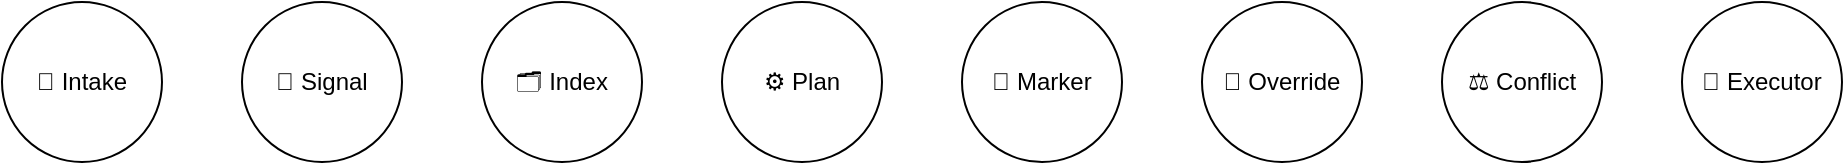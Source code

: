<mxfile>
  <diagram name="Icons" id="icons-diagram">
    <mxGraphModel dx="1000" dy="1000" grid="1" gridSize="10" guides="1" tooltips="1" connect="1" arrows="1" fold="1" page="1" pageScale="1" pageWidth="827" pageHeight="1169" math="0" shadow="0">
      <root>
        <mxCell id="0"/>
        <mxCell id="1" parent="0"/>
        
        <!-- ETE Request Intake Icon -->
        <mxCell id="2" value="📄 Intake" style="shape=ellipse;whiteSpace=wrap;html=1;" vertex="1" parent="1">
          <mxGeometry x="40" y="40" width="80" height="80" as="geometry"/>
        </mxCell>

        <!-- Signal Collectors Icon -->
        <mxCell id="3" value="📡 Signal" style="shape=ellipse;whiteSpace=wrap;html=1;" vertex="1" parent="1">
          <mxGeometry x="160" y="40" width="80" height="80" as="geometry"/>
        </mxCell>

        <!-- Slot Indexer Icon -->
        <mxCell id="4" value="🗂 Index" style="shape=ellipse;whiteSpace=wrap;html=1;" vertex="1" parent="1">
          <mxGeometry x="280" y="40" width="80" height="80" as="geometry"/>
        </mxCell>

        <!-- Executing Plan Icon -->
        <mxCell id="5" value="⚙ Plan" style="shape=ellipse;whiteSpace=wrap;html=1;" vertex="1" parent="1">
          <mxGeometry x="400" y="40" width="80" height="80" as="geometry"/>
        </mxCell>

        <!-- Marker Synthesizer Icon -->
        <mxCell id="6" value="🔬 Marker" style="shape=ellipse;whiteSpace=wrap;html=1;" vertex="1" parent="1">
          <mxGeometry x="520" y="40" width="80" height="80" as="geometry"/>
        </mxCell>

        <!-- Override Module Icon -->
        <mxCell id="7" value="🔧 Override" style="shape=ellipse;whiteSpace=wrap;html=1;" vertex="1" parent="1">
          <mxGeometry x="640" y="40" width="80" height="80" as="geometry"/>
        </mxCell>

        <!-- Drift & Conflict Manager Icon -->
        <mxCell id="8" value="⚖ Conflict" style="shape=ellipse;whiteSpace=wrap;html=1;" vertex="1" parent="1">
          <mxGeometry x="760" y="40" width="80" height="80" as="geometry"/>
        </mxCell>

        <!-- Executor Icon -->
        <mxCell id="9" value="🚀 Executor" style="shape=ellipse;whiteSpace=wrap;html=1;" vertex="1" parent="1">
          <mxGeometry x="880" y="40" width="80" height="80" as="geometry"/>
        </mxCell>

      </root>
    </mxGraphModel>
  </diagram>
</mxfile>